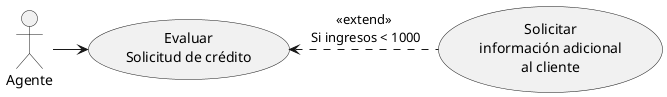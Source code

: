 @startuml

actor "Agente" as a

usecase "Evaluar\nSolicitud de crédito" as UC1
usecase "Solicitar\ninformación adicional\nal cliente" as UC2

a -right-> UC1
UC1 <.right. UC2 : <<extend>>\n Si ingresos < 1000

@enduml